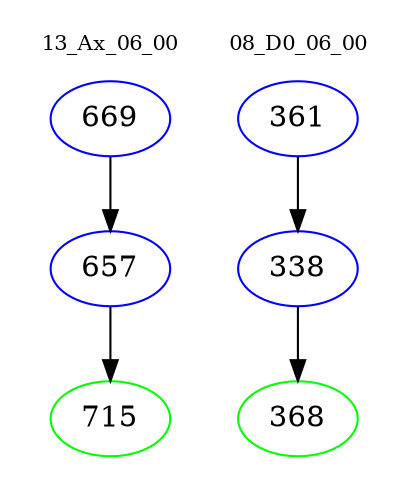 digraph{
subgraph cluster_0 {
color = white
label = "13_Ax_06_00";
fontsize=10;
T0_669 [label="669", color="blue"]
T0_669 -> T0_657 [color="black"]
T0_657 [label="657", color="blue"]
T0_657 -> T0_715 [color="black"]
T0_715 [label="715", color="green"]
}
subgraph cluster_1 {
color = white
label = "08_D0_06_00";
fontsize=10;
T1_361 [label="361", color="blue"]
T1_361 -> T1_338 [color="black"]
T1_338 [label="338", color="blue"]
T1_338 -> T1_368 [color="black"]
T1_368 [label="368", color="green"]
}
}
